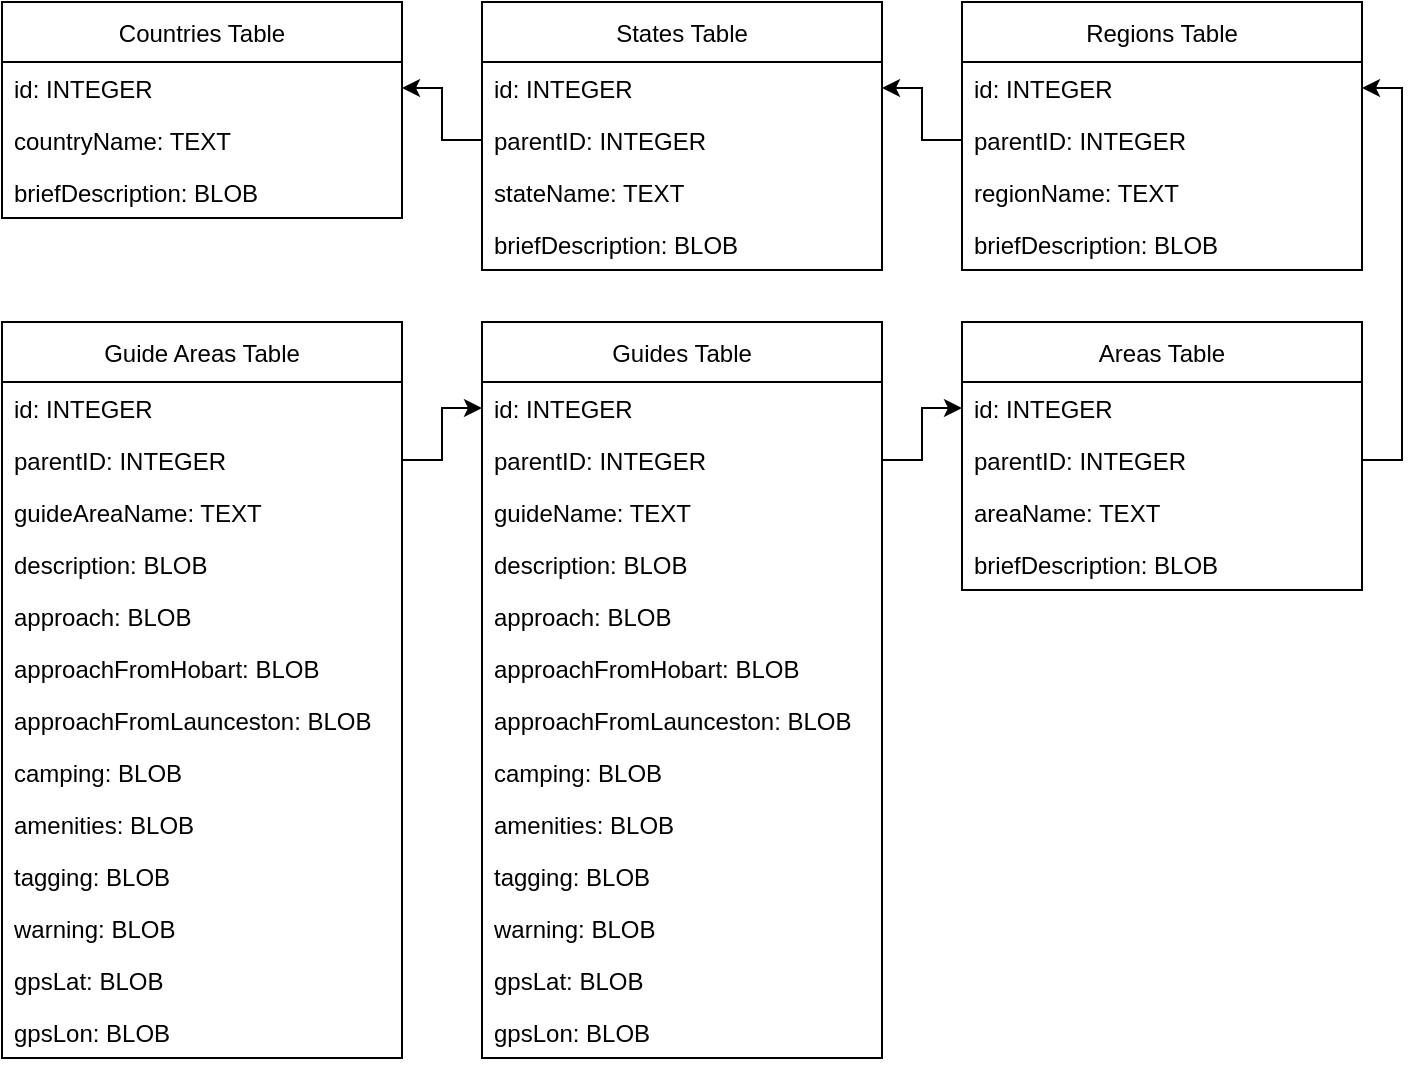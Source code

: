 <mxfile version="14.1.1" type="github"><diagram id="WBI-k09h-WRQAt_F1_dS" name="Page-1"><mxGraphModel dx="920" dy="514" grid="1" gridSize="10" guides="1" tooltips="1" connect="1" arrows="1" fold="1" page="1" pageScale="1" pageWidth="827" pageHeight="1169" math="0" shadow="0"><root><mxCell id="0"/><mxCell id="1" parent="0"/><mxCell id="96o7pm22egk5vVidrWbm-4" value="Countries Table" style="swimlane;fontStyle=0;childLayout=stackLayout;horizontal=1;startSize=30;fillColor=none;horizontalStack=0;resizeParent=1;resizeParentMax=0;resizeLast=0;collapsible=1;marginBottom=0;" vertex="1" parent="1"><mxGeometry x="40" y="40" width="200" height="108" as="geometry"><mxRectangle x="390" y="250" width="90" height="26" as="alternateBounds"/></mxGeometry></mxCell><mxCell id="96o7pm22egk5vVidrWbm-5" value="id: INTEGER" style="text;strokeColor=none;fillColor=none;align=left;verticalAlign=top;spacingLeft=4;spacingRight=4;overflow=hidden;rotatable=0;points=[[0,0.5],[1,0.5]];portConstraint=eastwest;" vertex="1" parent="96o7pm22egk5vVidrWbm-4"><mxGeometry y="30" width="200" height="26" as="geometry"/></mxCell><mxCell id="96o7pm22egk5vVidrWbm-6" value="countryName: TEXT" style="text;strokeColor=none;fillColor=none;align=left;verticalAlign=top;spacingLeft=4;spacingRight=4;overflow=hidden;rotatable=0;points=[[0,0.5],[1,0.5]];portConstraint=eastwest;" vertex="1" parent="96o7pm22egk5vVidrWbm-4"><mxGeometry y="56" width="200" height="26" as="geometry"/></mxCell><mxCell id="96o7pm22egk5vVidrWbm-7" value="briefDescription: BLOB" style="text;strokeColor=none;fillColor=none;align=left;verticalAlign=top;spacingLeft=4;spacingRight=4;overflow=hidden;rotatable=0;points=[[0,0.5],[1,0.5]];portConstraint=eastwest;" vertex="1" parent="96o7pm22egk5vVidrWbm-4"><mxGeometry y="82" width="200" height="26" as="geometry"/></mxCell><mxCell id="96o7pm22egk5vVidrWbm-12" value="States Table" style="swimlane;fontStyle=0;childLayout=stackLayout;horizontal=1;startSize=30;fillColor=none;horizontalStack=0;resizeParent=1;resizeParentMax=0;resizeLast=0;collapsible=1;marginBottom=0;" vertex="1" parent="1"><mxGeometry x="280" y="40" width="200" height="134" as="geometry"><mxRectangle x="390" y="250" width="90" height="26" as="alternateBounds"/></mxGeometry></mxCell><mxCell id="96o7pm22egk5vVidrWbm-13" value="id: INTEGER" style="text;strokeColor=none;fillColor=none;align=left;verticalAlign=top;spacingLeft=4;spacingRight=4;overflow=hidden;rotatable=0;points=[[0,0.5],[1,0.5]];portConstraint=eastwest;" vertex="1" parent="96o7pm22egk5vVidrWbm-12"><mxGeometry y="30" width="200" height="26" as="geometry"/></mxCell><mxCell id="96o7pm22egk5vVidrWbm-21" value="parentID: INTEGER" style="text;strokeColor=none;fillColor=none;align=left;verticalAlign=top;spacingLeft=4;spacingRight=4;overflow=hidden;rotatable=0;points=[[0,0.5],[1,0.5]];portConstraint=eastwest;" vertex="1" parent="96o7pm22egk5vVidrWbm-12"><mxGeometry y="56" width="200" height="26" as="geometry"/></mxCell><mxCell id="96o7pm22egk5vVidrWbm-14" value="stateName: TEXT" style="text;strokeColor=none;fillColor=none;align=left;verticalAlign=top;spacingLeft=4;spacingRight=4;overflow=hidden;rotatable=0;points=[[0,0.5],[1,0.5]];portConstraint=eastwest;" vertex="1" parent="96o7pm22egk5vVidrWbm-12"><mxGeometry y="82" width="200" height="26" as="geometry"/></mxCell><mxCell id="96o7pm22egk5vVidrWbm-15" value="briefDescription: BLOB" style="text;strokeColor=none;fillColor=none;align=left;verticalAlign=top;spacingLeft=4;spacingRight=4;overflow=hidden;rotatable=0;points=[[0,0.5],[1,0.5]];portConstraint=eastwest;" vertex="1" parent="96o7pm22egk5vVidrWbm-12"><mxGeometry y="108" width="200" height="26" as="geometry"/></mxCell><mxCell id="96o7pm22egk5vVidrWbm-22" style="edgeStyle=orthogonalEdgeStyle;rounded=0;orthogonalLoop=1;jettySize=auto;html=1;exitX=0;exitY=0.5;exitDx=0;exitDy=0;entryX=1;entryY=0.5;entryDx=0;entryDy=0;" edge="1" parent="1" source="96o7pm22egk5vVidrWbm-21" target="96o7pm22egk5vVidrWbm-5"><mxGeometry relative="1" as="geometry"/></mxCell><mxCell id="96o7pm22egk5vVidrWbm-23" value="Regions Table" style="swimlane;fontStyle=0;childLayout=stackLayout;horizontal=1;startSize=30;fillColor=none;horizontalStack=0;resizeParent=1;resizeParentMax=0;resizeLast=0;collapsible=1;marginBottom=0;" vertex="1" parent="1"><mxGeometry x="520" y="40" width="200" height="134" as="geometry"><mxRectangle x="390" y="250" width="90" height="26" as="alternateBounds"/></mxGeometry></mxCell><mxCell id="96o7pm22egk5vVidrWbm-24" value="id: INTEGER" style="text;strokeColor=none;fillColor=none;align=left;verticalAlign=top;spacingLeft=4;spacingRight=4;overflow=hidden;rotatable=0;points=[[0,0.5],[1,0.5]];portConstraint=eastwest;" vertex="1" parent="96o7pm22egk5vVidrWbm-23"><mxGeometry y="30" width="200" height="26" as="geometry"/></mxCell><mxCell id="96o7pm22egk5vVidrWbm-25" value="parentID: INTEGER" style="text;strokeColor=none;fillColor=none;align=left;verticalAlign=top;spacingLeft=4;spacingRight=4;overflow=hidden;rotatable=0;points=[[0,0.5],[1,0.5]];portConstraint=eastwest;" vertex="1" parent="96o7pm22egk5vVidrWbm-23"><mxGeometry y="56" width="200" height="26" as="geometry"/></mxCell><mxCell id="96o7pm22egk5vVidrWbm-26" value="regionName: TEXT" style="text;strokeColor=none;fillColor=none;align=left;verticalAlign=top;spacingLeft=4;spacingRight=4;overflow=hidden;rotatable=0;points=[[0,0.5],[1,0.5]];portConstraint=eastwest;" vertex="1" parent="96o7pm22egk5vVidrWbm-23"><mxGeometry y="82" width="200" height="26" as="geometry"/></mxCell><mxCell id="96o7pm22egk5vVidrWbm-27" value="briefDescription: BLOB" style="text;strokeColor=none;fillColor=none;align=left;verticalAlign=top;spacingLeft=4;spacingRight=4;overflow=hidden;rotatable=0;points=[[0,0.5],[1,0.5]];portConstraint=eastwest;" vertex="1" parent="96o7pm22egk5vVidrWbm-23"><mxGeometry y="108" width="200" height="26" as="geometry"/></mxCell><mxCell id="96o7pm22egk5vVidrWbm-28" style="edgeStyle=orthogonalEdgeStyle;rounded=0;orthogonalLoop=1;jettySize=auto;html=1;exitX=0;exitY=0.5;exitDx=0;exitDy=0;entryX=1;entryY=0.5;entryDx=0;entryDy=0;" edge="1" parent="1" source="96o7pm22egk5vVidrWbm-25" target="96o7pm22egk5vVidrWbm-13"><mxGeometry relative="1" as="geometry"/></mxCell><mxCell id="96o7pm22egk5vVidrWbm-29" value="Areas Table" style="swimlane;fontStyle=0;childLayout=stackLayout;horizontal=1;startSize=30;fillColor=none;horizontalStack=0;resizeParent=1;resizeParentMax=0;resizeLast=0;collapsible=1;marginBottom=0;" vertex="1" parent="1"><mxGeometry x="520" y="200" width="200" height="134" as="geometry"><mxRectangle x="390" y="250" width="90" height="26" as="alternateBounds"/></mxGeometry></mxCell><mxCell id="96o7pm22egk5vVidrWbm-30" value="id: INTEGER" style="text;strokeColor=none;fillColor=none;align=left;verticalAlign=top;spacingLeft=4;spacingRight=4;overflow=hidden;rotatable=0;points=[[0,0.5],[1,0.5]];portConstraint=eastwest;" vertex="1" parent="96o7pm22egk5vVidrWbm-29"><mxGeometry y="30" width="200" height="26" as="geometry"/></mxCell><mxCell id="96o7pm22egk5vVidrWbm-31" value="parentID: INTEGER" style="text;strokeColor=none;fillColor=none;align=left;verticalAlign=top;spacingLeft=4;spacingRight=4;overflow=hidden;rotatable=0;points=[[0,0.5],[1,0.5]];portConstraint=eastwest;" vertex="1" parent="96o7pm22egk5vVidrWbm-29"><mxGeometry y="56" width="200" height="26" as="geometry"/></mxCell><mxCell id="96o7pm22egk5vVidrWbm-32" value="areaName: TEXT" style="text;strokeColor=none;fillColor=none;align=left;verticalAlign=top;spacingLeft=4;spacingRight=4;overflow=hidden;rotatable=0;points=[[0,0.5],[1,0.5]];portConstraint=eastwest;" vertex="1" parent="96o7pm22egk5vVidrWbm-29"><mxGeometry y="82" width="200" height="26" as="geometry"/></mxCell><mxCell id="96o7pm22egk5vVidrWbm-33" value="briefDescription: BLOB" style="text;strokeColor=none;fillColor=none;align=left;verticalAlign=top;spacingLeft=4;spacingRight=4;overflow=hidden;rotatable=0;points=[[0,0.5],[1,0.5]];portConstraint=eastwest;" vertex="1" parent="96o7pm22egk5vVidrWbm-29"><mxGeometry y="108" width="200" height="26" as="geometry"/></mxCell><mxCell id="96o7pm22egk5vVidrWbm-34" style="edgeStyle=orthogonalEdgeStyle;rounded=0;orthogonalLoop=1;jettySize=auto;html=1;exitX=1;exitY=0.5;exitDx=0;exitDy=0;entryX=1;entryY=0.5;entryDx=0;entryDy=0;" edge="1" parent="1" source="96o7pm22egk5vVidrWbm-31" target="96o7pm22egk5vVidrWbm-24"><mxGeometry relative="1" as="geometry"/></mxCell><mxCell id="96o7pm22egk5vVidrWbm-35" value="Guides Table" style="swimlane;fontStyle=0;childLayout=stackLayout;horizontal=1;startSize=30;fillColor=none;horizontalStack=0;resizeParent=1;resizeParentMax=0;resizeLast=0;collapsible=1;marginBottom=0;" vertex="1" parent="1"><mxGeometry x="280" y="200" width="200" height="368" as="geometry"><mxRectangle x="390" y="250" width="90" height="26" as="alternateBounds"/></mxGeometry></mxCell><mxCell id="96o7pm22egk5vVidrWbm-36" value="id: INTEGER" style="text;strokeColor=none;fillColor=none;align=left;verticalAlign=top;spacingLeft=4;spacingRight=4;overflow=hidden;rotatable=0;points=[[0,0.5],[1,0.5]];portConstraint=eastwest;" vertex="1" parent="96o7pm22egk5vVidrWbm-35"><mxGeometry y="30" width="200" height="26" as="geometry"/></mxCell><mxCell id="96o7pm22egk5vVidrWbm-37" value="parentID: INTEGER" style="text;strokeColor=none;fillColor=none;align=left;verticalAlign=top;spacingLeft=4;spacingRight=4;overflow=hidden;rotatable=0;points=[[0,0.5],[1,0.5]];portConstraint=eastwest;" vertex="1" parent="96o7pm22egk5vVidrWbm-35"><mxGeometry y="56" width="200" height="26" as="geometry"/></mxCell><mxCell id="96o7pm22egk5vVidrWbm-38" value="guideName: TEXT" style="text;strokeColor=none;fillColor=none;align=left;verticalAlign=top;spacingLeft=4;spacingRight=4;overflow=hidden;rotatable=0;points=[[0,0.5],[1,0.5]];portConstraint=eastwest;" vertex="1" parent="96o7pm22egk5vVidrWbm-35"><mxGeometry y="82" width="200" height="26" as="geometry"/></mxCell><mxCell id="96o7pm22egk5vVidrWbm-39" value="description: BLOB" style="text;strokeColor=none;fillColor=none;align=left;verticalAlign=top;spacingLeft=4;spacingRight=4;overflow=hidden;rotatable=0;points=[[0,0.5],[1,0.5]];portConstraint=eastwest;" vertex="1" parent="96o7pm22egk5vVidrWbm-35"><mxGeometry y="108" width="200" height="26" as="geometry"/></mxCell><mxCell id="96o7pm22egk5vVidrWbm-41" value="approach: BLOB" style="text;strokeColor=none;fillColor=none;align=left;verticalAlign=top;spacingLeft=4;spacingRight=4;overflow=hidden;rotatable=0;points=[[0,0.5],[1,0.5]];portConstraint=eastwest;" vertex="1" parent="96o7pm22egk5vVidrWbm-35"><mxGeometry y="134" width="200" height="26" as="geometry"/></mxCell><mxCell id="96o7pm22egk5vVidrWbm-42" value="approachFromHobart: BLOB" style="text;strokeColor=none;fillColor=none;align=left;verticalAlign=top;spacingLeft=4;spacingRight=4;overflow=hidden;rotatable=0;points=[[0,0.5],[1,0.5]];portConstraint=eastwest;" vertex="1" parent="96o7pm22egk5vVidrWbm-35"><mxGeometry y="160" width="200" height="26" as="geometry"/></mxCell><mxCell id="96o7pm22egk5vVidrWbm-43" value="approachFromLaunceston: BLOB" style="text;strokeColor=none;fillColor=none;align=left;verticalAlign=top;spacingLeft=4;spacingRight=4;overflow=hidden;rotatable=0;points=[[0,0.5],[1,0.5]];portConstraint=eastwest;" vertex="1" parent="96o7pm22egk5vVidrWbm-35"><mxGeometry y="186" width="200" height="26" as="geometry"/></mxCell><mxCell id="96o7pm22egk5vVidrWbm-49" value="camping: BLOB" style="text;strokeColor=none;fillColor=none;align=left;verticalAlign=top;spacingLeft=4;spacingRight=4;overflow=hidden;rotatable=0;points=[[0,0.5],[1,0.5]];portConstraint=eastwest;" vertex="1" parent="96o7pm22egk5vVidrWbm-35"><mxGeometry y="212" width="200" height="26" as="geometry"/></mxCell><mxCell id="96o7pm22egk5vVidrWbm-44" value="amenities: BLOB" style="text;strokeColor=none;fillColor=none;align=left;verticalAlign=top;spacingLeft=4;spacingRight=4;overflow=hidden;rotatable=0;points=[[0,0.5],[1,0.5]];portConstraint=eastwest;" vertex="1" parent="96o7pm22egk5vVidrWbm-35"><mxGeometry y="238" width="200" height="26" as="geometry"/></mxCell><mxCell id="96o7pm22egk5vVidrWbm-45" value="tagging: BLOB" style="text;strokeColor=none;fillColor=none;align=left;verticalAlign=top;spacingLeft=4;spacingRight=4;overflow=hidden;rotatable=0;points=[[0,0.5],[1,0.5]];portConstraint=eastwest;" vertex="1" parent="96o7pm22egk5vVidrWbm-35"><mxGeometry y="264" width="200" height="26" as="geometry"/></mxCell><mxCell id="96o7pm22egk5vVidrWbm-46" value="warning: BLOB" style="text;strokeColor=none;fillColor=none;align=left;verticalAlign=top;spacingLeft=4;spacingRight=4;overflow=hidden;rotatable=0;points=[[0,0.5],[1,0.5]];portConstraint=eastwest;" vertex="1" parent="96o7pm22egk5vVidrWbm-35"><mxGeometry y="290" width="200" height="26" as="geometry"/></mxCell><mxCell id="96o7pm22egk5vVidrWbm-47" value="gpsLat: BLOB" style="text;strokeColor=none;fillColor=none;align=left;verticalAlign=top;spacingLeft=4;spacingRight=4;overflow=hidden;rotatable=0;points=[[0,0.5],[1,0.5]];portConstraint=eastwest;" vertex="1" parent="96o7pm22egk5vVidrWbm-35"><mxGeometry y="316" width="200" height="26" as="geometry"/></mxCell><mxCell id="96o7pm22egk5vVidrWbm-48" value="gpsLon: BLOB" style="text;strokeColor=none;fillColor=none;align=left;verticalAlign=top;spacingLeft=4;spacingRight=4;overflow=hidden;rotatable=0;points=[[0,0.5],[1,0.5]];portConstraint=eastwest;" vertex="1" parent="96o7pm22egk5vVidrWbm-35"><mxGeometry y="342" width="200" height="26" as="geometry"/></mxCell><mxCell id="96o7pm22egk5vVidrWbm-40" style="edgeStyle=orthogonalEdgeStyle;rounded=0;orthogonalLoop=1;jettySize=auto;html=1;exitX=1;exitY=0.5;exitDx=0;exitDy=0;entryX=0;entryY=0.5;entryDx=0;entryDy=0;" edge="1" parent="1" source="96o7pm22egk5vVidrWbm-37" target="96o7pm22egk5vVidrWbm-30"><mxGeometry relative="1" as="geometry"/></mxCell><mxCell id="96o7pm22egk5vVidrWbm-50" value="Guide Areas Table" style="swimlane;fontStyle=0;childLayout=stackLayout;horizontal=1;startSize=30;fillColor=none;horizontalStack=0;resizeParent=1;resizeParentMax=0;resizeLast=0;collapsible=1;marginBottom=0;" vertex="1" parent="1"><mxGeometry x="40" y="200" width="200" height="368" as="geometry"><mxRectangle x="390" y="250" width="90" height="26" as="alternateBounds"/></mxGeometry></mxCell><mxCell id="96o7pm22egk5vVidrWbm-51" value="id: INTEGER" style="text;strokeColor=none;fillColor=none;align=left;verticalAlign=top;spacingLeft=4;spacingRight=4;overflow=hidden;rotatable=0;points=[[0,0.5],[1,0.5]];portConstraint=eastwest;" vertex="1" parent="96o7pm22egk5vVidrWbm-50"><mxGeometry y="30" width="200" height="26" as="geometry"/></mxCell><mxCell id="96o7pm22egk5vVidrWbm-52" value="parentID: INTEGER" style="text;strokeColor=none;fillColor=none;align=left;verticalAlign=top;spacingLeft=4;spacingRight=4;overflow=hidden;rotatable=0;points=[[0,0.5],[1,0.5]];portConstraint=eastwest;" vertex="1" parent="96o7pm22egk5vVidrWbm-50"><mxGeometry y="56" width="200" height="26" as="geometry"/></mxCell><mxCell id="96o7pm22egk5vVidrWbm-53" value="guideAreaName: TEXT" style="text;strokeColor=none;fillColor=none;align=left;verticalAlign=top;spacingLeft=4;spacingRight=4;overflow=hidden;rotatable=0;points=[[0,0.5],[1,0.5]];portConstraint=eastwest;" vertex="1" parent="96o7pm22egk5vVidrWbm-50"><mxGeometry y="82" width="200" height="26" as="geometry"/></mxCell><mxCell id="96o7pm22egk5vVidrWbm-54" value="description: BLOB" style="text;strokeColor=none;fillColor=none;align=left;verticalAlign=top;spacingLeft=4;spacingRight=4;overflow=hidden;rotatable=0;points=[[0,0.5],[1,0.5]];portConstraint=eastwest;" vertex="1" parent="96o7pm22egk5vVidrWbm-50"><mxGeometry y="108" width="200" height="26" as="geometry"/></mxCell><mxCell id="96o7pm22egk5vVidrWbm-55" value="approach: BLOB" style="text;strokeColor=none;fillColor=none;align=left;verticalAlign=top;spacingLeft=4;spacingRight=4;overflow=hidden;rotatable=0;points=[[0,0.5],[1,0.5]];portConstraint=eastwest;" vertex="1" parent="96o7pm22egk5vVidrWbm-50"><mxGeometry y="134" width="200" height="26" as="geometry"/></mxCell><mxCell id="96o7pm22egk5vVidrWbm-56" value="approachFromHobart: BLOB" style="text;strokeColor=none;fillColor=none;align=left;verticalAlign=top;spacingLeft=4;spacingRight=4;overflow=hidden;rotatable=0;points=[[0,0.5],[1,0.5]];portConstraint=eastwest;" vertex="1" parent="96o7pm22egk5vVidrWbm-50"><mxGeometry y="160" width="200" height="26" as="geometry"/></mxCell><mxCell id="96o7pm22egk5vVidrWbm-57" value="approachFromLaunceston: BLOB" style="text;strokeColor=none;fillColor=none;align=left;verticalAlign=top;spacingLeft=4;spacingRight=4;overflow=hidden;rotatable=0;points=[[0,0.5],[1,0.5]];portConstraint=eastwest;" vertex="1" parent="96o7pm22egk5vVidrWbm-50"><mxGeometry y="186" width="200" height="26" as="geometry"/></mxCell><mxCell id="96o7pm22egk5vVidrWbm-58" value="camping: BLOB" style="text;strokeColor=none;fillColor=none;align=left;verticalAlign=top;spacingLeft=4;spacingRight=4;overflow=hidden;rotatable=0;points=[[0,0.5],[1,0.5]];portConstraint=eastwest;" vertex="1" parent="96o7pm22egk5vVidrWbm-50"><mxGeometry y="212" width="200" height="26" as="geometry"/></mxCell><mxCell id="96o7pm22egk5vVidrWbm-59" value="amenities: BLOB" style="text;strokeColor=none;fillColor=none;align=left;verticalAlign=top;spacingLeft=4;spacingRight=4;overflow=hidden;rotatable=0;points=[[0,0.5],[1,0.5]];portConstraint=eastwest;" vertex="1" parent="96o7pm22egk5vVidrWbm-50"><mxGeometry y="238" width="200" height="26" as="geometry"/></mxCell><mxCell id="96o7pm22egk5vVidrWbm-60" value="tagging: BLOB" style="text;strokeColor=none;fillColor=none;align=left;verticalAlign=top;spacingLeft=4;spacingRight=4;overflow=hidden;rotatable=0;points=[[0,0.5],[1,0.5]];portConstraint=eastwest;" vertex="1" parent="96o7pm22egk5vVidrWbm-50"><mxGeometry y="264" width="200" height="26" as="geometry"/></mxCell><mxCell id="96o7pm22egk5vVidrWbm-61" value="warning: BLOB" style="text;strokeColor=none;fillColor=none;align=left;verticalAlign=top;spacingLeft=4;spacingRight=4;overflow=hidden;rotatable=0;points=[[0,0.5],[1,0.5]];portConstraint=eastwest;" vertex="1" parent="96o7pm22egk5vVidrWbm-50"><mxGeometry y="290" width="200" height="26" as="geometry"/></mxCell><mxCell id="96o7pm22egk5vVidrWbm-62" value="gpsLat: BLOB" style="text;strokeColor=none;fillColor=none;align=left;verticalAlign=top;spacingLeft=4;spacingRight=4;overflow=hidden;rotatable=0;points=[[0,0.5],[1,0.5]];portConstraint=eastwest;" vertex="1" parent="96o7pm22egk5vVidrWbm-50"><mxGeometry y="316" width="200" height="26" as="geometry"/></mxCell><mxCell id="96o7pm22egk5vVidrWbm-63" value="gpsLon: BLOB" style="text;strokeColor=none;fillColor=none;align=left;verticalAlign=top;spacingLeft=4;spacingRight=4;overflow=hidden;rotatable=0;points=[[0,0.5],[1,0.5]];portConstraint=eastwest;" vertex="1" parent="96o7pm22egk5vVidrWbm-50"><mxGeometry y="342" width="200" height="26" as="geometry"/></mxCell><mxCell id="96o7pm22egk5vVidrWbm-64" style="edgeStyle=orthogonalEdgeStyle;rounded=0;orthogonalLoop=1;jettySize=auto;html=1;exitX=1;exitY=0.5;exitDx=0;exitDy=0;entryX=0;entryY=0.5;entryDx=0;entryDy=0;" edge="1" parent="1" source="96o7pm22egk5vVidrWbm-52" target="96o7pm22egk5vVidrWbm-36"><mxGeometry relative="1" as="geometry"/></mxCell></root></mxGraphModel></diagram></mxfile>